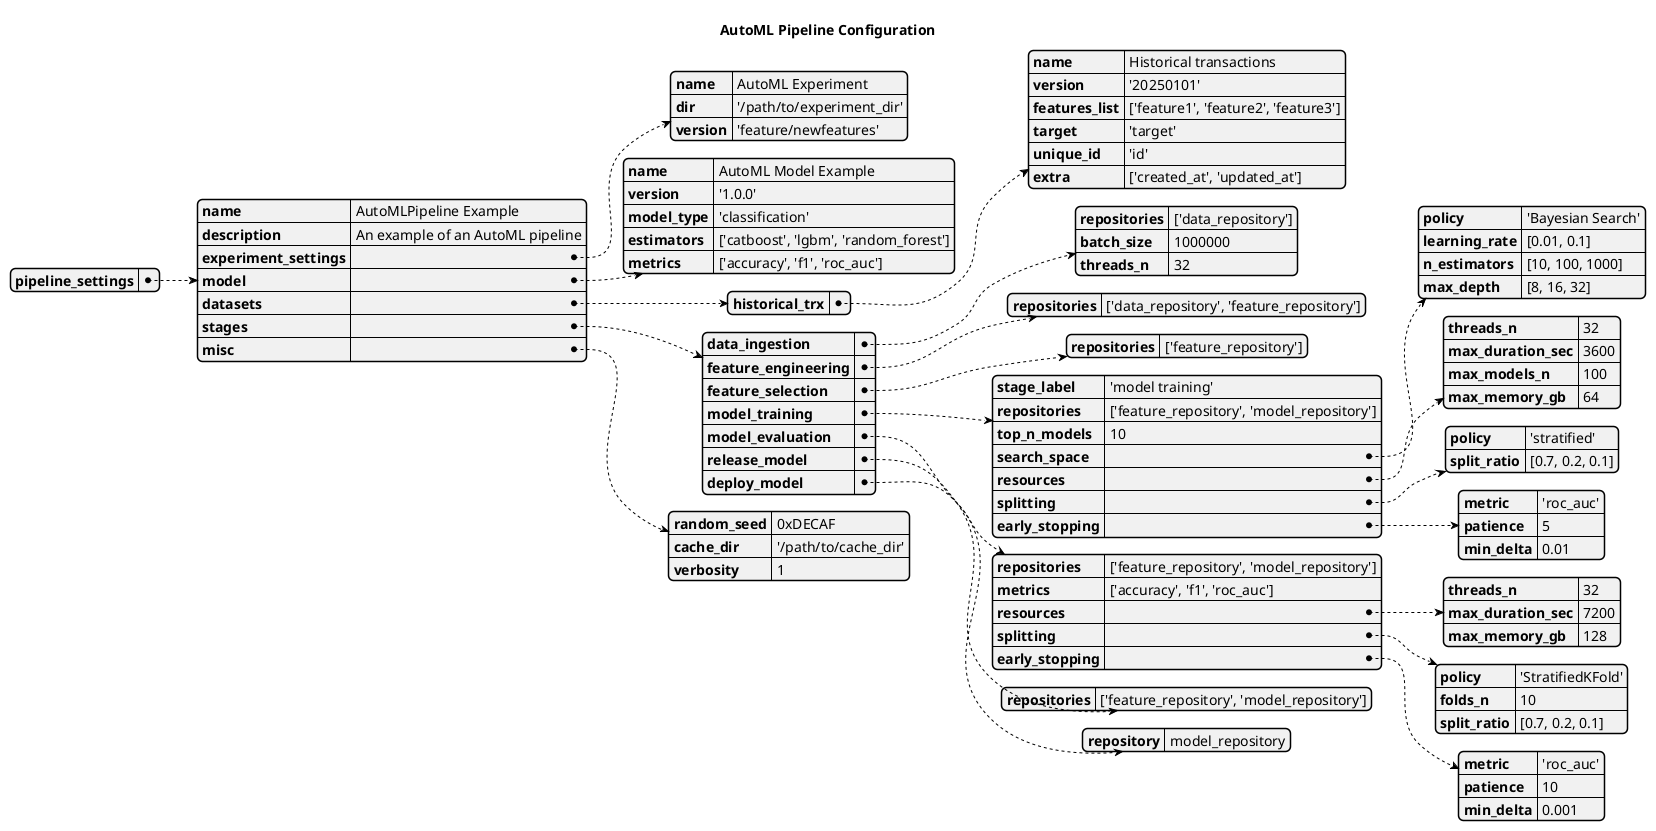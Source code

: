 @startyaml automl_config
title AutoML Pipeline Configuration

pipeline_settings:
    name: AutoMLPipeline Example
    description: An example of an AutoML pipeline

    experiment_settings:
        name: AutoML Experiment
        dir: '/path/to/experiment_dir'
        version: 'feature/newfeatures'
    
    model:
        name: AutoML Model Example
        version: '1.0.0'
        model_type: 'classification'
        estimators: ['catboost', 'lgbm', 'random_forest']
        metrics: ['accuracy', 'f1', 'roc_auc']
    
    datasets:
        historical_trx:
            name: Historical transactions
            version: '20250101'
            features_list: ['feature1', 'feature2', 'feature3']
            target: 'target'
            unique_id: 'id'
            extra: ['created_at', 'updated_at']

    stages:
        data_ingestion:
            repositories: ['data_repository']
            batch_size: 1000000
            threads_n: 32
        
        feature_engineering:
            repositories: ['data_repository', 'feature_repository']
        
        feature_selection:
            repositories: ['feature_repository']
        
        model_training:
            stage_label: 'model training'
            repositories: ['feature_repository', 'model_repository']
            top_n_models: 10
            search_space:
                policy: 'Bayesian Search'
                learning_rate: [0.01, 0.1]
                n_estimators: [10, 100, 1000]
                max_depth: [8, 16, 32]
            resources:
                threads_n: 32
                max_duration_sec: 3600
                max_models_n: 100
                max_memory_gb: 64
            splitting:
                policy: 'stratified'
                split_ratio: [0.7, 0.2, 0.1]
            early_stopping:
                metric: 'roc_auc'
                patience: 5
                min_delta: 0.01

        model_evaluation:
            repositories: ['feature_repository', 'model_repository']
            metrics: ['accuracy', 'f1', 'roc_auc']
            resources:
                threads_n: 32
                max_duration_sec: 7200
                max_memory_gb: 128
            splitting:
                policy: 'StratifiedKFold'
                folds_n: 10
                split_ratio: [0.7, 0.2, 0.1]
            early_stopping:
                metric: 'roc_auc'
                patience: 10
                min_delta: 0.001

        release_model:
            repositories: ['feature_repository', 'model_repository']
        
        deploy_model:
            repository: model_repository

    misc:
        random_seed: 0xDECAF
        cache_dir: '/path/to/cache_dir'
        verbosity: 1

@endyaml